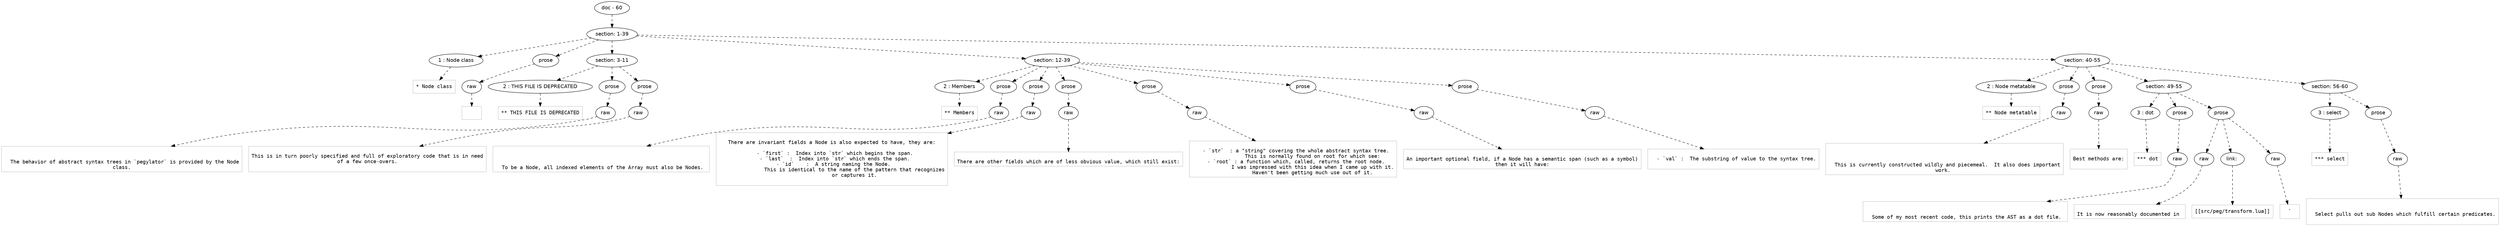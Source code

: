 digraph hierarchy {

node [fontname=Helvetica]
edge [style=dashed]

doc_0 [label="doc - 60"]


doc_0 -> { section_1}
{rank=same; section_1}

section_1 [label="section: 1-39"]


section_1 -> { header_2 prose_3 section_4 section_5 section_6}
{rank=same; header_2 prose_3 section_4 section_5 section_6}

header_2 [label="1 : Node class"]

prose_3 [label="prose"]

section_4 [label="section: 3-11"]

section_5 [label="section: 12-39"]

section_6 [label="section: 40-55"]


header_2 -> leaf_7
leaf_7  [color=Gray,shape=rectangle,fontname=Inconsolata,label="* Node class"]
prose_3 -> { raw_8}
{rank=same; raw_8}

raw_8 [label="raw"]


raw_8 -> leaf_9
leaf_9  [color=Gray,shape=rectangle,fontname=Inconsolata,label="
"]
section_4 -> { header_10 prose_11 prose_12}
{rank=same; header_10 prose_11 prose_12}

header_10 [label="2 : THIS FILE IS DEPRECATED"]

prose_11 [label="prose"]

prose_12 [label="prose"]


header_10 -> leaf_13
leaf_13  [color=Gray,shape=rectangle,fontname=Inconsolata,label="** THIS FILE IS DEPRECATED"]
prose_11 -> { raw_14}
{rank=same; raw_14}

raw_14 [label="raw"]


raw_14 -> leaf_15
leaf_15  [color=Gray,shape=rectangle,fontname=Inconsolata,label="

  The behavior of abstract syntax trees in `pegylator` is provided by the Node
class.
"]
prose_12 -> { raw_16}
{rank=same; raw_16}

raw_16 [label="raw"]


raw_16 -> leaf_17
leaf_17  [color=Gray,shape=rectangle,fontname=Inconsolata,label="
This is in turn poorly specified and full of exploratory code that is in need
of a few once-overs.

"]
section_5 -> { header_18 prose_19 prose_20 prose_21 prose_22 prose_23 prose_24}
{rank=same; header_18 prose_19 prose_20 prose_21 prose_22 prose_23 prose_24}

header_18 [label="2 : Members"]

prose_19 [label="prose"]

prose_20 [label="prose"]

prose_21 [label="prose"]

prose_22 [label="prose"]

prose_23 [label="prose"]

prose_24 [label="prose"]


header_18 -> leaf_25
leaf_25  [color=Gray,shape=rectangle,fontname=Inconsolata,label="** Members"]
prose_19 -> { raw_26}
{rank=same; raw_26}

raw_26 [label="raw"]


raw_26 -> leaf_27
leaf_27  [color=Gray,shape=rectangle,fontname=Inconsolata,label="


  To be a Node, all indexed elements of the Array must also be Nodes. 
"]
prose_20 -> { raw_28}
{rank=same; raw_28}

raw_28 [label="raw"]


raw_28 -> leaf_29
leaf_29  [color=Gray,shape=rectangle,fontname=Inconsolata,label="
There are invariant fields a Node is also expected to have, they are:
 
  - `first` :  Index into `str` which begins the span.
  - `last`  :  Index into `str` which ends the span.
  - `id`    :  A string naming the Node. 
               This is identical to the name of the pattern that recognizes
               or captures it.

"]
prose_21 -> { raw_30}
{rank=same; raw_30}

raw_30 [label="raw"]


raw_30 -> leaf_31
leaf_31  [color=Gray,shape=rectangle,fontname=Inconsolata,label="
There are other fields which are of less obvious value, which still exist:
"]
prose_22 -> { raw_32}
{rank=same; raw_32}

raw_32 [label="raw"]


raw_32 -> leaf_33
leaf_33  [color=Gray,shape=rectangle,fontname=Inconsolata,label="
  - `str`  : a \"string\" covering the whole abstract syntax tree.
             This is normally found on root for which see:
  - `root` : a function which, called, returns the root node.
             I was impressed with this idea when I came up with it.
             Haven't been getting much use out of it.
"]
prose_23 -> { raw_34}
{rank=same; raw_34}

raw_34 [label="raw"]


raw_34 -> leaf_35
leaf_35  [color=Gray,shape=rectangle,fontname=Inconsolata,label="
An important optional field, if a Node has a semantic span (such as a symbol)
then it will have:
"]
prose_24 -> { raw_36}
{rank=same; raw_36}

raw_36 [label="raw"]


raw_36 -> leaf_37
leaf_37  [color=Gray,shape=rectangle,fontname=Inconsolata,label="
  - `val` :  The substring of value to the syntax tree.

"]
section_6 -> { header_38 prose_39 prose_40 section_41 section_42}
{rank=same; header_38 prose_39 prose_40 section_41 section_42}

header_38 [label="2 : Node metatable"]

prose_39 [label="prose"]

prose_40 [label="prose"]

section_41 [label="section: 49-55"]

section_42 [label="section: 56-60"]


header_38 -> leaf_43
leaf_43  [color=Gray,shape=rectangle,fontname=Inconsolata,label="** Node metatable"]
prose_39 -> { raw_44}
{rank=same; raw_44}

raw_44 [label="raw"]


raw_44 -> leaf_45
leaf_45  [color=Gray,shape=rectangle,fontname=Inconsolata,label="


  This is currently constructed wildly and piecemeal.  It also does important
work. 
"]
prose_40 -> { raw_46}
{rank=same; raw_46}

raw_46 [label="raw"]


raw_46 -> leaf_47
leaf_47  [color=Gray,shape=rectangle,fontname=Inconsolata,label="
Best methods are:

"]
section_41 -> { header_48 prose_49 prose_50}
{rank=same; header_48 prose_49 prose_50}

header_48 [label="3 : dot"]

prose_49 [label="prose"]

prose_50 [label="prose"]


header_48 -> leaf_51
leaf_51  [color=Gray,shape=rectangle,fontname=Inconsolata,label="*** dot"]
prose_49 -> { raw_52}
{rank=same; raw_52}

raw_52 [label="raw"]


raw_52 -> leaf_53
leaf_53  [color=Gray,shape=rectangle,fontname=Inconsolata,label="

  Some of my most recent code, this prints the AST as a dot file. 
"]
prose_50 -> { raw_54 link_55 raw_56}
{rank=same; raw_54 link_55 raw_56}

raw_54 [label="raw"]

link_55 [label="link: "]

raw_56 [label="raw"]


raw_54 -> leaf_57
leaf_57  [color=Gray,shape=rectangle,fontname=Inconsolata,label="
It is now reasonably documented in "]
link_55 -> leaf_58
leaf_58  [color=Gray,shape=rectangle,fontname=Inconsolata,label="[[src/peg/transform.lua]]"]
raw_56 -> leaf_59
leaf_59  [color=Gray,shape=rectangle,fontname=Inconsolata,label=".

"]
section_42 -> { header_60 prose_61}
{rank=same; header_60 prose_61}

header_60 [label="3 : select"]

prose_61 [label="prose"]


header_60 -> leaf_62
leaf_62  [color=Gray,shape=rectangle,fontname=Inconsolata,label="*** select"]
prose_61 -> { raw_63}
{rank=same; raw_63}

raw_63 [label="raw"]


raw_63 -> leaf_64
leaf_64  [color=Gray,shape=rectangle,fontname=Inconsolata,label="

  Select pulls out sub Nodes which fulfill certain predicates.

"]

}
